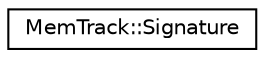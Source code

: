digraph "Graphical Class Hierarchy"
{
 // LATEX_PDF_SIZE
  edge [fontname="Helvetica",fontsize="10",labelfontname="Helvetica",labelfontsize="10"];
  node [fontname="Helvetica",fontsize="10",shape=record];
  rankdir="LR";
  Node0 [label="MemTrack::Signature",height=0.2,width=0.4,color="black", fillcolor="white", style="filled",URL="$class_mem_track_1_1_signature.html",tooltip=" "];
}
